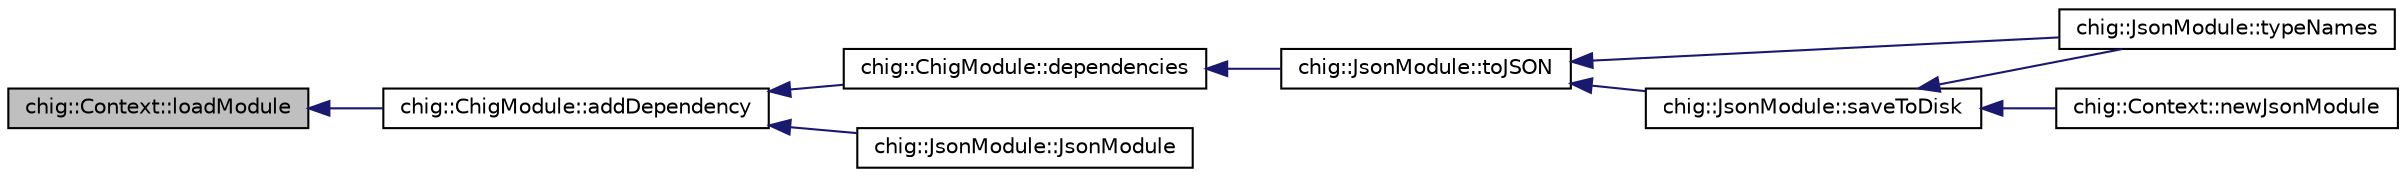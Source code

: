 digraph "chig::Context::loadModule"
{
 // INTERACTIVE_SVG=YES
  edge [fontname="Helvetica",fontsize="10",labelfontname="Helvetica",labelfontsize="10"];
  node [fontname="Helvetica",fontsize="10",shape=record];
  rankdir="LR";
  Node31 [label="chig::Context::loadModule",height=0.2,width=0.4,color="black", fillcolor="grey75", style="filled", fontcolor="black"];
  Node31 -> Node32 [dir="back",color="midnightblue",fontsize="10",style="solid",fontname="Helvetica"];
  Node32 [label="chig::ChigModule::addDependency",height=0.2,width=0.4,color="black", fillcolor="white", style="filled",URL="$structchig_1_1ChigModule.html#acec829296a8677186fcd6f0beae3d3a1"];
  Node32 -> Node33 [dir="back",color="midnightblue",fontsize="10",style="solid",fontname="Helvetica"];
  Node33 [label="chig::ChigModule::dependencies",height=0.2,width=0.4,color="black", fillcolor="white", style="filled",URL="$structchig_1_1ChigModule.html#a0fc2b8e9bab1d061ec12212ac8c78a40"];
  Node33 -> Node34 [dir="back",color="midnightblue",fontsize="10",style="solid",fontname="Helvetica"];
  Node34 [label="chig::JsonModule::toJSON",height=0.2,width=0.4,color="black", fillcolor="white", style="filled",URL="$structchig_1_1JsonModule.html#a200bbbf7eefaffdc40978c01d1053f46"];
  Node34 -> Node35 [dir="back",color="midnightblue",fontsize="10",style="solid",fontname="Helvetica"];
  Node35 [label="chig::JsonModule::typeNames",height=0.2,width=0.4,color="black", fillcolor="white", style="filled",URL="$structchig_1_1JsonModule.html#ac0085e28a8ff704511c0a4bb1f8eb42d",tooltip="Get the possible DataType names. "];
  Node34 -> Node36 [dir="back",color="midnightblue",fontsize="10",style="solid",fontname="Helvetica"];
  Node36 [label="chig::JsonModule::saveToDisk",height=0.2,width=0.4,color="black", fillcolor="white", style="filled",URL="$structchig_1_1JsonModule.html#ae0301727a42a28a7ec2b7116f6d54e04"];
  Node36 -> Node35 [dir="back",color="midnightblue",fontsize="10",style="solid",fontname="Helvetica"];
  Node36 -> Node37 [dir="back",color="midnightblue",fontsize="10",style="solid",fontname="Helvetica"];
  Node37 [label="chig::Context::newJsonModule",height=0.2,width=0.4,color="black", fillcolor="white", style="filled",URL="$structchig_1_1Context.html#a9c11bfd47be5c451906840f293fa82c2"];
  Node32 -> Node38 [dir="back",color="midnightblue",fontsize="10",style="solid",fontname="Helvetica"];
  Node38 [label="chig::JsonModule::JsonModule",height=0.2,width=0.4,color="black", fillcolor="white", style="filled",URL="$structchig_1_1JsonModule.html#ae9d14a6f432082a9489d3b5ccf5ae338"];
}
